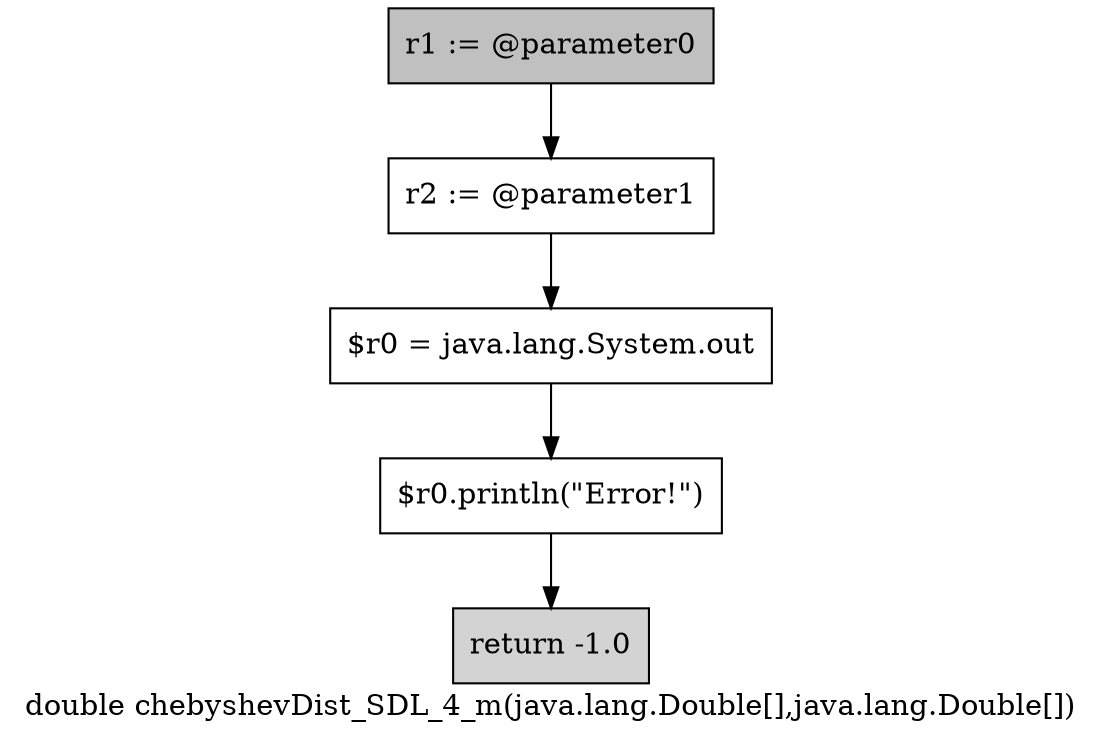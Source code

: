 digraph "double chebyshevDist_SDL_4_m(java.lang.Double[],java.lang.Double[])" {
    label="double chebyshevDist_SDL_4_m(java.lang.Double[],java.lang.Double[])";
    node [shape=box];
    "0" [style=filled,fillcolor=gray,label="r1 := @parameter0",];
    "1" [label="r2 := @parameter1",];
    "0"->"1";
    "2" [label="$r0 = java.lang.System.out",];
    "1"->"2";
    "3" [label="$r0.println(\"Error!\")",];
    "2"->"3";
    "4" [style=filled,fillcolor=lightgray,label="return -1.0",];
    "3"->"4";
}
